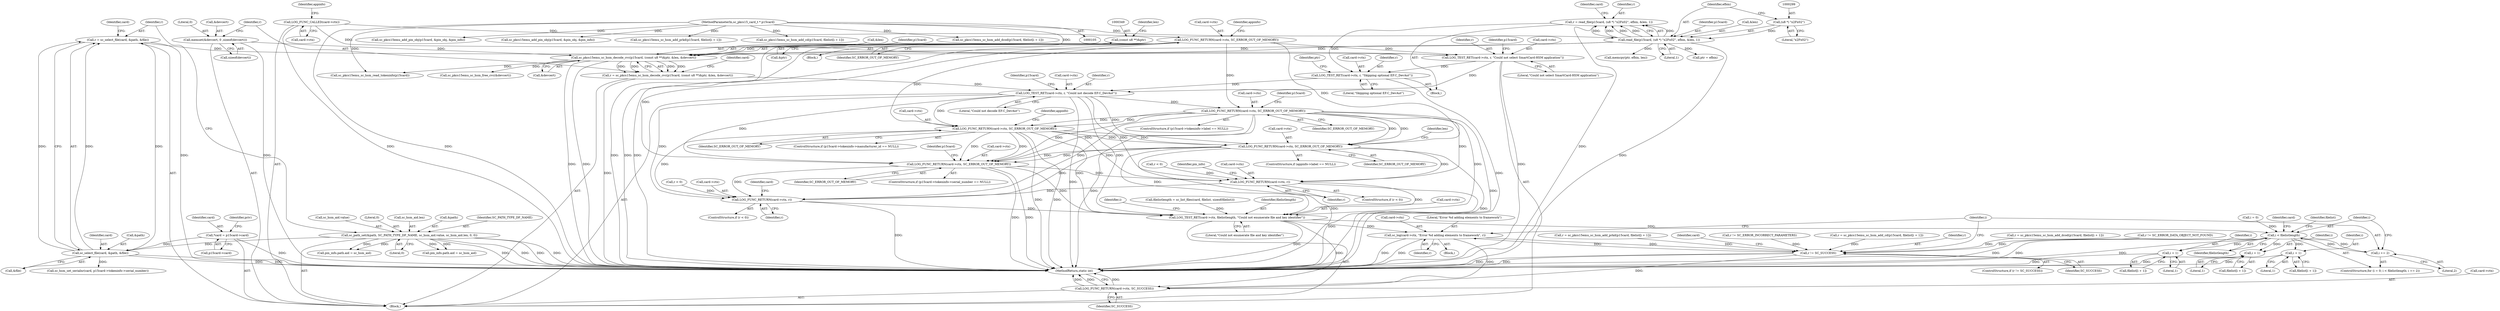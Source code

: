 digraph "0_OpenSC_360e95d45ac4123255a4c796db96337f332160ad#diff-d643a0fa169471dbf2912f4866dc49c5_6@pointer" {
"1000356" [label="(Call,LOG_TEST_RET(card->ctx, r, \"Could not decode EF.C_DevAut\"))"];
"1000305" [label="(Call,LOG_TEST_RET(card->ctx, r, \"Skipping optional EF.C_DevAut\"))"];
"1000196" [label="(Call,LOG_TEST_RET(card->ctx, r, \"Could not select SmartCard-HSM application\"))"];
"1000139" [label="(Call,LOG_FUNC_CALLED(card->ctx))"];
"1000154" [label="(Call,LOG_FUNC_RETURN(card->ctx, SC_ERROR_OUT_OF_MEMORY))"];
"1000188" [label="(Call,r = sc_select_file(card, &path, &file))"];
"1000190" [label="(Call,sc_select_file(card, &path, &file))"];
"1000109" [label="(Call,*card = p15card->card)"];
"1000176" [label="(Call,sc_path_set(&path, SC_PATH_TYPE_DF_NAME, sc_hsm_aid.value, sc_hsm_aid.len, 0, 0))"];
"1000294" [label="(Call,r = read_file(p15card, (u8 *) \"\x2F\x02\", efbin, &len, 1))"];
"1000296" [label="(Call,read_file(p15card, (u8 *) \"\x2F\x02\", efbin, &len, 1))"];
"1000106" [label="(MethodParameterIn,sc_pkcs15_card_t * p15card)"];
"1000298" [label="(Call,(u8 *) \"\x2F\x02\")"];
"1000344" [label="(Call,r = sc_pkcs15emu_sc_hsm_decode_cvc(p15card, (const u8 **)&ptr, &len, &devcert))"];
"1000346" [label="(Call,sc_pkcs15emu_sc_hsm_decode_cvc(p15card, (const u8 **)&ptr, &len, &devcert))"];
"1000348" [label="(Call,(const u8 **)&ptr)"];
"1000338" [label="(Call,memset(&devcert, 0 ,sizeof(devcert)))"];
"1000416" [label="(Call,LOG_FUNC_RETURN(card->ctx, SC_ERROR_OUT_OF_MEMORY))"];
"1000504" [label="(Call,LOG_FUNC_RETURN(card->ctx, SC_ERROR_OUT_OF_MEMORY))"];
"1000525" [label="(Call,LOG_FUNC_RETURN(card->ctx, SC_ERROR_OUT_OF_MEMORY))"];
"1000566" [label="(Call,LOG_FUNC_RETURN(card->ctx, SC_ERROR_OUT_OF_MEMORY))"];
"1000762" [label="(Call,LOG_FUNC_RETURN(card->ctx, r))"];
"1000912" [label="(Call,LOG_FUNC_RETURN(card->ctx, r))"];
"1001016" [label="(Call,LOG_TEST_RET(card->ctx, filelistlength, \"Could not enumerate file and key identifier\"))"];
"1001026" [label="(Call,i < filelistlength)"];
"1001029" [label="(Call,i += 2)"];
"1001045" [label="(Call,i + 1)"];
"1001056" [label="(Call,i + 1)"];
"1001067" [label="(Call,i + 1)"];
"1001076" [label="(Call,sc_log(card->ctx, \"Error %d adding elements to framework\", r))"];
"1001072" [label="(Call,r != SC_SUCCESS)"];
"1001082" [label="(Call,LOG_FUNC_RETURN(card->ctx, SC_SUCCESS))"];
"1001017" [label="(Call,card->ctx)"];
"1000598" [label="(Call,sc_pkcs15emu_sc_hsm_free_cvc(&devcert))"];
"1001054" [label="(Call,filelist[i + 1])"];
"1000357" [label="(Call,card->ctx)"];
"1000116" [label="(Identifier,priv)"];
"1000191" [label="(Identifier,card)"];
"1000161" [label="(Identifier,appinfo)"];
"1000176" [label="(Call,sc_path_set(&path, SC_PATH_TYPE_DF_NAME, sc_hsm_aid.value, sc_hsm_aid.len, 0, 0))"];
"1000360" [label="(Identifier,r)"];
"1001056" [label="(Call,i + 1)"];
"1001083" [label="(Call,card->ctx)"];
"1000179" [label="(Identifier,SC_PATH_TYPE_DF_NAME)"];
"1000297" [label="(Identifier,p15card)"];
"1001080" [label="(Literal,\"Error %d adding elements to framework\")"];
"1000107" [label="(Block,)"];
"1000192" [label="(Call,&path)"];
"1000529" [label="(Identifier,SC_ERROR_OUT_OF_MEMORY)"];
"1000154" [label="(Call,LOG_FUNC_RETURN(card->ctx, SC_ERROR_OUT_OF_MEMORY))"];
"1001050" [label="(Call,r = sc_pkcs15emu_sc_hsm_add_dcod(p15card, filelist[i + 1]))"];
"1000795" [label="(Call,pin_info.path.aid = sc_hsm_aid)"];
"1001026" [label="(Call,i < filelistlength)"];
"1000345" [label="(Identifier,r)"];
"1000196" [label="(Call,LOG_TEST_RET(card->ctx, r, \"Could not select SmartCard-HSM application\"))"];
"1000304" [label="(Literal,1)"];
"1000998" [label="(Call,r != SC_ERROR_DATA_OBJECT_NOT_FOUND)"];
"1000504" [label="(Call,LOG_FUNC_RETURN(card->ctx, SC_ERROR_OUT_OF_MEMORY))"];
"1000312" [label="(Identifier,ptr)"];
"1001058" [label="(Literal,1)"];
"1000426" [label="(Identifier,p15card)"];
"1000344" [label="(Call,r = sc_pkcs15emu_sc_hsm_decode_cvc(p15card, (const u8 **)&ptr, &len, &devcert))"];
"1000186" [label="(Literal,0)"];
"1001076" [label="(Call,sc_log(card->ctx, \"Error %d adding elements to framework\", r))"];
"1001047" [label="(Literal,1)"];
"1000909" [label="(Call,r < 0)"];
"1000183" [label="(Call,sc_hsm_aid.len)"];
"1001069" [label="(Literal,1)"];
"1000356" [label="(Call,LOG_TEST_RET(card->ctx, r, \"Could not decode EF.C_DevAut\"))"];
"1000508" [label="(Identifier,SC_ERROR_OUT_OF_MEMORY)"];
"1001029" [label="(Call,i += 2)"];
"1000591" [label="(Call,sc_hsm_set_serialnr(card, p15card->tokeninfo->serial_number))"];
"1000306" [label="(Call,card->ctx)"];
"1000361" [label="(Literal,\"Could not decode EF.C_DevAut\")"];
"1000531" [label="(Identifier,len)"];
"1000570" [label="(Identifier,SC_ERROR_OUT_OF_MEMORY)"];
"1000300" [label="(Literal,\"\x2F\x02\")"];
"1000759" [label="(Call,r < 0)"];
"1001087" [label="(MethodReturn,static int)"];
"1001082" [label="(Call,LOG_FUNC_RETURN(card->ctx, SC_SUCCESS))"];
"1000913" [label="(Call,card->ctx)"];
"1000294" [label="(Call,r = read_file(p15card, (u8 *) \"\x2F\x02\", efbin, &len, 1))"];
"1000177" [label="(Call,&path)"];
"1000339" [label="(Call,&devcert)"];
"1000140" [label="(Call,card->ctx)"];
"1000309" [label="(Identifier,r)"];
"1000574" [label="(Identifier,p15card)"];
"1001086" [label="(Identifier,SC_SUCCESS)"];
"1000902" [label="(Call,sc_pkcs15emu_add_pin_obj(p15card, &pin_obj, &pin_info))"];
"1001039" [label="(Call,r = sc_pkcs15emu_sc_hsm_add_prkd(p15card, filelist[i + 1]))"];
"1000916" [label="(Identifier,r)"];
"1000417" [label="(Call,card->ctx)"];
"1000363" [label="(Identifier,p15card)"];
"1000350" [label="(Call,&ptr)"];
"1001084" [label="(Identifier,card)"];
"1000307" [label="(Identifier,card)"];
"1000190" [label="(Call,sc_select_file(card, &path, &file))"];
"1001077" [label="(Call,card->ctx)"];
"1000769" [label="(Identifier,pin_info)"];
"1000346" [label="(Call,sc_pkcs15emu_sc_hsm_decode_cvc(p15card, (const u8 **)&ptr, &len, &devcert))"];
"1000752" [label="(Call,sc_pkcs15emu_add_pin_obj(p15card, &pin_obj, &pin_info))"];
"1001068" [label="(Identifier,i)"];
"1000526" [label="(Call,card->ctx)"];
"1000566" [label="(Call,LOG_FUNC_RETURN(card->ctx, SC_ERROR_OUT_OF_MEMORY))"];
"1000139" [label="(Call,LOG_FUNC_CALLED(card->ctx))"];
"1001024" [label="(Identifier,i)"];
"1001078" [label="(Identifier,card)"];
"1000298" [label="(Call,(u8 *) \"\x2F\x02\")"];
"1000342" [label="(Call,sizeof(devcert))"];
"1001045" [label="(Call,i + 1)"];
"1000921" [label="(Identifier,card)"];
"1000354" [label="(Call,&devcert)"];
"1000762" [label="(Call,LOG_FUNC_RETURN(card->ctx, r))"];
"1000912" [label="(Call,LOG_FUNC_RETURN(card->ctx, r))"];
"1000295" [label="(Identifier,r)"];
"1000352" [label="(Call,&len)"];
"1000158" [label="(Identifier,SC_ERROR_OUT_OF_MEMORY)"];
"1000302" [label="(Call,&len)"];
"1000111" [label="(Call,p15card->card)"];
"1001041" [label="(Call,sc_pkcs15emu_sc_hsm_add_prkd(p15card, filelist[i + 1]))"];
"1001065" [label="(Call,filelist[i + 1])"];
"1000187" [label="(Literal,0)"];
"1000201" [label="(Literal,\"Could not select SmartCard-HSM application\")"];
"1001001" [label="(Call,r != SC_ERROR_INCORRECT_PARAMETERS)"];
"1001030" [label="(Identifier,i)"];
"1001043" [label="(Call,filelist[i + 1])"];
"1000496" [label="(ControlStructure,if (p15card->tokeninfo->manufacturer_id == NULL))"];
"1001021" [label="(Literal,\"Could not enumerate file and key identifier\")"];
"1001046" [label="(Identifier,i)"];
"1000189" [label="(Identifier,r)"];
"1000558" [label="(ControlStructure,if (p15card->tokeninfo->serial_number == NULL))"];
"1000109" [label="(Call,*card = p15card->card)"];
"1000296" [label="(Call,read_file(p15card, (u8 *) \"\x2F\x02\", efbin, &len, 1))"];
"1000188" [label="(Call,r = sc_select_file(card, &path, &file))"];
"1000358" [label="(Identifier,card)"];
"1000200" [label="(Identifier,r)"];
"1000338" [label="(Call,memset(&devcert, 0 ,sizeof(devcert)))"];
"1000348" [label="(Call,(const u8 **)&ptr)"];
"1000206" [label="(Identifier,p15card)"];
"1001075" [label="(Block,)"];
"1000567" [label="(Call,card->ctx)"];
"1000310" [label="(Literal,\"Skipping optional EF.C_DevAut\")"];
"1000110" [label="(Identifier,card)"];
"1001057" [label="(Identifier,i)"];
"1000519" [label="(ControlStructure,if (appinfo->label == NULL))"];
"1001081" [label="(Identifier,r)"];
"1000153" [label="(Block,)"];
"1000758" [label="(ControlStructure,if (r < 0))"];
"1000180" [label="(Call,sc_hsm_aid.value)"];
"1000420" [label="(Identifier,SC_ERROR_OUT_OF_MEMORY)"];
"1001031" [label="(Literal,2)"];
"1001009" [label="(Call,filelistlength = sc_list_files(card, filelist, sizeof(filelist)))"];
"1000144" [label="(Identifier,appinfo)"];
"1000766" [label="(Identifier,r)"];
"1001063" [label="(Call,sc_pkcs15emu_sc_hsm_add_cd(p15card, filelist[i + 1]))"];
"1000198" [label="(Identifier,card)"];
"1001072" [label="(Call,r != SC_SUCCESS)"];
"1000197" [label="(Call,card->ctx)"];
"1001071" [label="(ControlStructure,if (r != SC_SUCCESS))"];
"1001035" [label="(Identifier,filelist)"];
"1000155" [label="(Call,card->ctx)"];
"1001061" [label="(Call,r = sc_pkcs15emu_sc_hsm_add_cd(p15card, filelist[i + 1]))"];
"1000194" [label="(Call,&file)"];
"1000416" [label="(Call,LOG_FUNC_RETURN(card->ctx, SC_ERROR_OUT_OF_MEMORY))"];
"1001067" [label="(Call,i + 1)"];
"1000525" [label="(Call,LOG_FUNC_RETURN(card->ctx, SC_ERROR_OUT_OF_MEMORY))"];
"1001052" [label="(Call,sc_pkcs15emu_sc_hsm_add_dcod(p15card, filelist[i + 1]))"];
"1000908" [label="(ControlStructure,if (r < 0))"];
"1000511" [label="(Identifier,appinfo)"];
"1001073" [label="(Identifier,r)"];
"1000763" [label="(Call,card->ctx)"];
"1001023" [label="(Call,i = 0)"];
"1000305" [label="(Call,LOG_TEST_RET(card->ctx, r, \"Skipping optional EF.C_DevAut\"))"];
"1000289" [label="(Block,)"];
"1001028" [label="(Identifier,filelistlength)"];
"1000341" [label="(Literal,0)"];
"1001020" [label="(Identifier,filelistlength)"];
"1000301" [label="(Identifier,efbin)"];
"1001027" [label="(Identifier,i)"];
"1000347" [label="(Identifier,p15card)"];
"1000335" [label="(Call,ptr = efbin)"];
"1000408" [label="(ControlStructure,if (p15card->tokeninfo->label == NULL))"];
"1001016" [label="(Call,LOG_TEST_RET(card->ctx, filelistlength, \"Could not enumerate file and key identifier\"))"];
"1000321" [label="(Call,memcpy(ptr, efbin, len))"];
"1000505" [label="(Call,card->ctx)"];
"1000353" [label="(Identifier,len)"];
"1000106" [label="(MethodParameterIn,sc_pkcs15_card_t * p15card)"];
"1001074" [label="(Identifier,SC_SUCCESS)"];
"1000629" [label="(Call,pin_info.path.aid = sc_hsm_aid)"];
"1000362" [label="(Call,sc_pkcs15emu_sc_hsm_read_tokeninfo(p15card))"];
"1001022" [label="(ControlStructure,for (i = 0; i < filelistlength; i += 2))"];
"1000356" -> "1000107"  [label="AST: "];
"1000356" -> "1000361"  [label="CFG: "];
"1000357" -> "1000356"  [label="AST: "];
"1000360" -> "1000356"  [label="AST: "];
"1000361" -> "1000356"  [label="AST: "];
"1000363" -> "1000356"  [label="CFG: "];
"1000356" -> "1001087"  [label="DDG: "];
"1000305" -> "1000356"  [label="DDG: "];
"1000196" -> "1000356"  [label="DDG: "];
"1000344" -> "1000356"  [label="DDG: "];
"1000356" -> "1000416"  [label="DDG: "];
"1000356" -> "1000504"  [label="DDG: "];
"1000356" -> "1000525"  [label="DDG: "];
"1000356" -> "1000566"  [label="DDG: "];
"1000356" -> "1000762"  [label="DDG: "];
"1000356" -> "1000912"  [label="DDG: "];
"1000356" -> "1001016"  [label="DDG: "];
"1000305" -> "1000289"  [label="AST: "];
"1000305" -> "1000310"  [label="CFG: "];
"1000306" -> "1000305"  [label="AST: "];
"1000309" -> "1000305"  [label="AST: "];
"1000310" -> "1000305"  [label="AST: "];
"1000312" -> "1000305"  [label="CFG: "];
"1000305" -> "1001087"  [label="DDG: "];
"1000196" -> "1000305"  [label="DDG: "];
"1000294" -> "1000305"  [label="DDG: "];
"1000196" -> "1000107"  [label="AST: "];
"1000196" -> "1000201"  [label="CFG: "];
"1000197" -> "1000196"  [label="AST: "];
"1000200" -> "1000196"  [label="AST: "];
"1000201" -> "1000196"  [label="AST: "];
"1000206" -> "1000196"  [label="CFG: "];
"1000196" -> "1001087"  [label="DDG: "];
"1000139" -> "1000196"  [label="DDG: "];
"1000154" -> "1000196"  [label="DDG: "];
"1000188" -> "1000196"  [label="DDG: "];
"1000139" -> "1000107"  [label="AST: "];
"1000139" -> "1000140"  [label="CFG: "];
"1000140" -> "1000139"  [label="AST: "];
"1000144" -> "1000139"  [label="CFG: "];
"1000139" -> "1001087"  [label="DDG: "];
"1000139" -> "1000154"  [label="DDG: "];
"1000154" -> "1000153"  [label="AST: "];
"1000154" -> "1000158"  [label="CFG: "];
"1000155" -> "1000154"  [label="AST: "];
"1000158" -> "1000154"  [label="AST: "];
"1000161" -> "1000154"  [label="CFG: "];
"1000154" -> "1001087"  [label="DDG: "];
"1000154" -> "1001087"  [label="DDG: "];
"1000154" -> "1000416"  [label="DDG: "];
"1000154" -> "1000504"  [label="DDG: "];
"1000154" -> "1000525"  [label="DDG: "];
"1000154" -> "1000566"  [label="DDG: "];
"1000188" -> "1000107"  [label="AST: "];
"1000188" -> "1000190"  [label="CFG: "];
"1000189" -> "1000188"  [label="AST: "];
"1000190" -> "1000188"  [label="AST: "];
"1000198" -> "1000188"  [label="CFG: "];
"1000188" -> "1001087"  [label="DDG: "];
"1000190" -> "1000188"  [label="DDG: "];
"1000190" -> "1000188"  [label="DDG: "];
"1000190" -> "1000188"  [label="DDG: "];
"1000190" -> "1000194"  [label="CFG: "];
"1000191" -> "1000190"  [label="AST: "];
"1000192" -> "1000190"  [label="AST: "];
"1000194" -> "1000190"  [label="AST: "];
"1000190" -> "1001087"  [label="DDG: "];
"1000190" -> "1001087"  [label="DDG: "];
"1000109" -> "1000190"  [label="DDG: "];
"1000176" -> "1000190"  [label="DDG: "];
"1000190" -> "1000591"  [label="DDG: "];
"1000109" -> "1000107"  [label="AST: "];
"1000109" -> "1000111"  [label="CFG: "];
"1000110" -> "1000109"  [label="AST: "];
"1000111" -> "1000109"  [label="AST: "];
"1000116" -> "1000109"  [label="CFG: "];
"1000109" -> "1001087"  [label="DDG: "];
"1000176" -> "1000107"  [label="AST: "];
"1000176" -> "1000187"  [label="CFG: "];
"1000177" -> "1000176"  [label="AST: "];
"1000179" -> "1000176"  [label="AST: "];
"1000180" -> "1000176"  [label="AST: "];
"1000183" -> "1000176"  [label="AST: "];
"1000186" -> "1000176"  [label="AST: "];
"1000187" -> "1000176"  [label="AST: "];
"1000189" -> "1000176"  [label="CFG: "];
"1000176" -> "1001087"  [label="DDG: "];
"1000176" -> "1001087"  [label="DDG: "];
"1000176" -> "1001087"  [label="DDG: "];
"1000176" -> "1001087"  [label="DDG: "];
"1000176" -> "1000629"  [label="DDG: "];
"1000176" -> "1000629"  [label="DDG: "];
"1000176" -> "1000795"  [label="DDG: "];
"1000176" -> "1000795"  [label="DDG: "];
"1000294" -> "1000289"  [label="AST: "];
"1000294" -> "1000296"  [label="CFG: "];
"1000295" -> "1000294"  [label="AST: "];
"1000296" -> "1000294"  [label="AST: "];
"1000307" -> "1000294"  [label="CFG: "];
"1000294" -> "1001087"  [label="DDG: "];
"1000296" -> "1000294"  [label="DDG: "];
"1000296" -> "1000294"  [label="DDG: "];
"1000296" -> "1000294"  [label="DDG: "];
"1000296" -> "1000294"  [label="DDG: "];
"1000296" -> "1000294"  [label="DDG: "];
"1000296" -> "1000304"  [label="CFG: "];
"1000297" -> "1000296"  [label="AST: "];
"1000298" -> "1000296"  [label="AST: "];
"1000301" -> "1000296"  [label="AST: "];
"1000302" -> "1000296"  [label="AST: "];
"1000304" -> "1000296"  [label="AST: "];
"1000296" -> "1001087"  [label="DDG: "];
"1000106" -> "1000296"  [label="DDG: "];
"1000298" -> "1000296"  [label="DDG: "];
"1000296" -> "1000321"  [label="DDG: "];
"1000296" -> "1000335"  [label="DDG: "];
"1000296" -> "1000346"  [label="DDG: "];
"1000296" -> "1000346"  [label="DDG: "];
"1000106" -> "1000105"  [label="AST: "];
"1000106" -> "1001087"  [label="DDG: "];
"1000106" -> "1000346"  [label="DDG: "];
"1000106" -> "1000362"  [label="DDG: "];
"1000106" -> "1000752"  [label="DDG: "];
"1000106" -> "1000902"  [label="DDG: "];
"1000106" -> "1001041"  [label="DDG: "];
"1000106" -> "1001052"  [label="DDG: "];
"1000106" -> "1001063"  [label="DDG: "];
"1000298" -> "1000300"  [label="CFG: "];
"1000299" -> "1000298"  [label="AST: "];
"1000300" -> "1000298"  [label="AST: "];
"1000301" -> "1000298"  [label="CFG: "];
"1000344" -> "1000107"  [label="AST: "];
"1000344" -> "1000346"  [label="CFG: "];
"1000345" -> "1000344"  [label="AST: "];
"1000346" -> "1000344"  [label="AST: "];
"1000358" -> "1000344"  [label="CFG: "];
"1000344" -> "1001087"  [label="DDG: "];
"1000346" -> "1000344"  [label="DDG: "];
"1000346" -> "1000344"  [label="DDG: "];
"1000346" -> "1000344"  [label="DDG: "];
"1000346" -> "1000344"  [label="DDG: "];
"1000346" -> "1000354"  [label="CFG: "];
"1000347" -> "1000346"  [label="AST: "];
"1000348" -> "1000346"  [label="AST: "];
"1000352" -> "1000346"  [label="AST: "];
"1000354" -> "1000346"  [label="AST: "];
"1000346" -> "1001087"  [label="DDG: "];
"1000346" -> "1001087"  [label="DDG: "];
"1000348" -> "1000346"  [label="DDG: "];
"1000338" -> "1000346"  [label="DDG: "];
"1000346" -> "1000362"  [label="DDG: "];
"1000346" -> "1000598"  [label="DDG: "];
"1000348" -> "1000350"  [label="CFG: "];
"1000349" -> "1000348"  [label="AST: "];
"1000350" -> "1000348"  [label="AST: "];
"1000353" -> "1000348"  [label="CFG: "];
"1000348" -> "1001087"  [label="DDG: "];
"1000338" -> "1000107"  [label="AST: "];
"1000338" -> "1000342"  [label="CFG: "];
"1000339" -> "1000338"  [label="AST: "];
"1000341" -> "1000338"  [label="AST: "];
"1000342" -> "1000338"  [label="AST: "];
"1000345" -> "1000338"  [label="CFG: "];
"1000338" -> "1001087"  [label="DDG: "];
"1000416" -> "1000408"  [label="AST: "];
"1000416" -> "1000420"  [label="CFG: "];
"1000417" -> "1000416"  [label="AST: "];
"1000420" -> "1000416"  [label="AST: "];
"1000426" -> "1000416"  [label="CFG: "];
"1000416" -> "1001087"  [label="DDG: "];
"1000416" -> "1001087"  [label="DDG: "];
"1000416" -> "1000504"  [label="DDG: "];
"1000416" -> "1000504"  [label="DDG: "];
"1000416" -> "1000525"  [label="DDG: "];
"1000416" -> "1000525"  [label="DDG: "];
"1000416" -> "1000566"  [label="DDG: "];
"1000416" -> "1000566"  [label="DDG: "];
"1000416" -> "1000762"  [label="DDG: "];
"1000416" -> "1000912"  [label="DDG: "];
"1000416" -> "1001016"  [label="DDG: "];
"1000504" -> "1000496"  [label="AST: "];
"1000504" -> "1000508"  [label="CFG: "];
"1000505" -> "1000504"  [label="AST: "];
"1000508" -> "1000504"  [label="AST: "];
"1000511" -> "1000504"  [label="CFG: "];
"1000504" -> "1001087"  [label="DDG: "];
"1000504" -> "1001087"  [label="DDG: "];
"1000504" -> "1000525"  [label="DDG: "];
"1000504" -> "1000525"  [label="DDG: "];
"1000504" -> "1000566"  [label="DDG: "];
"1000504" -> "1000566"  [label="DDG: "];
"1000504" -> "1000762"  [label="DDG: "];
"1000504" -> "1000912"  [label="DDG: "];
"1000504" -> "1001016"  [label="DDG: "];
"1000525" -> "1000519"  [label="AST: "];
"1000525" -> "1000529"  [label="CFG: "];
"1000526" -> "1000525"  [label="AST: "];
"1000529" -> "1000525"  [label="AST: "];
"1000531" -> "1000525"  [label="CFG: "];
"1000525" -> "1001087"  [label="DDG: "];
"1000525" -> "1001087"  [label="DDG: "];
"1000525" -> "1000566"  [label="DDG: "];
"1000525" -> "1000566"  [label="DDG: "];
"1000525" -> "1000762"  [label="DDG: "];
"1000525" -> "1000912"  [label="DDG: "];
"1000525" -> "1001016"  [label="DDG: "];
"1000566" -> "1000558"  [label="AST: "];
"1000566" -> "1000570"  [label="CFG: "];
"1000567" -> "1000566"  [label="AST: "];
"1000570" -> "1000566"  [label="AST: "];
"1000574" -> "1000566"  [label="CFG: "];
"1000566" -> "1001087"  [label="DDG: "];
"1000566" -> "1001087"  [label="DDG: "];
"1000566" -> "1000762"  [label="DDG: "];
"1000566" -> "1000912"  [label="DDG: "];
"1000566" -> "1001016"  [label="DDG: "];
"1000762" -> "1000758"  [label="AST: "];
"1000762" -> "1000766"  [label="CFG: "];
"1000763" -> "1000762"  [label="AST: "];
"1000766" -> "1000762"  [label="AST: "];
"1000769" -> "1000762"  [label="CFG: "];
"1000762" -> "1001087"  [label="DDG: "];
"1000759" -> "1000762"  [label="DDG: "];
"1000762" -> "1000912"  [label="DDG: "];
"1000762" -> "1001016"  [label="DDG: "];
"1000912" -> "1000908"  [label="AST: "];
"1000912" -> "1000916"  [label="CFG: "];
"1000913" -> "1000912"  [label="AST: "];
"1000916" -> "1000912"  [label="AST: "];
"1000921" -> "1000912"  [label="CFG: "];
"1000912" -> "1001087"  [label="DDG: "];
"1000909" -> "1000912"  [label="DDG: "];
"1000912" -> "1001016"  [label="DDG: "];
"1001016" -> "1000107"  [label="AST: "];
"1001016" -> "1001021"  [label="CFG: "];
"1001017" -> "1001016"  [label="AST: "];
"1001020" -> "1001016"  [label="AST: "];
"1001021" -> "1001016"  [label="AST: "];
"1001024" -> "1001016"  [label="CFG: "];
"1001016" -> "1001087"  [label="DDG: "];
"1001009" -> "1001016"  [label="DDG: "];
"1001016" -> "1001026"  [label="DDG: "];
"1001016" -> "1001076"  [label="DDG: "];
"1001016" -> "1001082"  [label="DDG: "];
"1001026" -> "1001022"  [label="AST: "];
"1001026" -> "1001028"  [label="CFG: "];
"1001027" -> "1001026"  [label="AST: "];
"1001028" -> "1001026"  [label="AST: "];
"1001035" -> "1001026"  [label="CFG: "];
"1001084" -> "1001026"  [label="CFG: "];
"1001026" -> "1001087"  [label="DDG: "];
"1001026" -> "1001087"  [label="DDG: "];
"1001026" -> "1001087"  [label="DDG: "];
"1001023" -> "1001026"  [label="DDG: "];
"1001029" -> "1001026"  [label="DDG: "];
"1001026" -> "1001029"  [label="DDG: "];
"1001026" -> "1001045"  [label="DDG: "];
"1001026" -> "1001056"  [label="DDG: "];
"1001026" -> "1001067"  [label="DDG: "];
"1001029" -> "1001022"  [label="AST: "];
"1001029" -> "1001031"  [label="CFG: "];
"1001030" -> "1001029"  [label="AST: "];
"1001031" -> "1001029"  [label="AST: "];
"1001027" -> "1001029"  [label="CFG: "];
"1001045" -> "1001043"  [label="AST: "];
"1001045" -> "1001047"  [label="CFG: "];
"1001046" -> "1001045"  [label="AST: "];
"1001047" -> "1001045"  [label="AST: "];
"1001043" -> "1001045"  [label="CFG: "];
"1001045" -> "1001087"  [label="DDG: "];
"1001056" -> "1001054"  [label="AST: "];
"1001056" -> "1001058"  [label="CFG: "];
"1001057" -> "1001056"  [label="AST: "];
"1001058" -> "1001056"  [label="AST: "];
"1001054" -> "1001056"  [label="CFG: "];
"1001056" -> "1001087"  [label="DDG: "];
"1001067" -> "1001065"  [label="AST: "];
"1001067" -> "1001069"  [label="CFG: "];
"1001068" -> "1001067"  [label="AST: "];
"1001069" -> "1001067"  [label="AST: "];
"1001065" -> "1001067"  [label="CFG: "];
"1001067" -> "1001087"  [label="DDG: "];
"1001076" -> "1001075"  [label="AST: "];
"1001076" -> "1001081"  [label="CFG: "];
"1001077" -> "1001076"  [label="AST: "];
"1001080" -> "1001076"  [label="AST: "];
"1001081" -> "1001076"  [label="AST: "];
"1001030" -> "1001076"  [label="CFG: "];
"1001076" -> "1001087"  [label="DDG: "];
"1001076" -> "1001087"  [label="DDG: "];
"1001076" -> "1001072"  [label="DDG: "];
"1001072" -> "1001076"  [label="DDG: "];
"1001076" -> "1001082"  [label="DDG: "];
"1001072" -> "1001071"  [label="AST: "];
"1001072" -> "1001074"  [label="CFG: "];
"1001073" -> "1001072"  [label="AST: "];
"1001074" -> "1001072"  [label="AST: "];
"1001078" -> "1001072"  [label="CFG: "];
"1001030" -> "1001072"  [label="CFG: "];
"1001072" -> "1001087"  [label="DDG: "];
"1001072" -> "1001087"  [label="DDG: "];
"1001061" -> "1001072"  [label="DDG: "];
"1001050" -> "1001072"  [label="DDG: "];
"1001039" -> "1001072"  [label="DDG: "];
"1000998" -> "1001072"  [label="DDG: "];
"1001001" -> "1001072"  [label="DDG: "];
"1001072" -> "1001082"  [label="DDG: "];
"1001082" -> "1000107"  [label="AST: "];
"1001082" -> "1001086"  [label="CFG: "];
"1001083" -> "1001082"  [label="AST: "];
"1001086" -> "1001082"  [label="AST: "];
"1001087" -> "1001082"  [label="CFG: "];
"1001082" -> "1001087"  [label="DDG: "];
"1001082" -> "1001087"  [label="DDG: "];
"1001082" -> "1001087"  [label="DDG: "];
}
